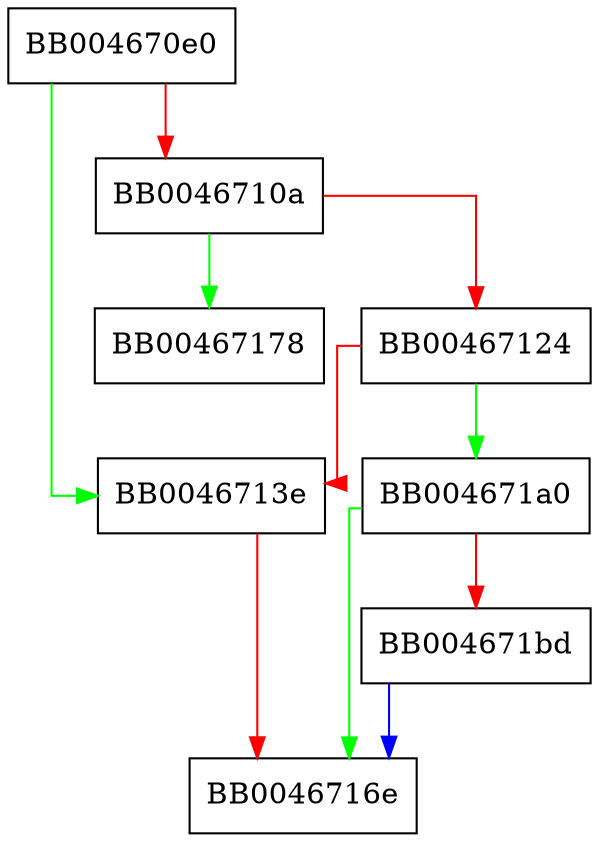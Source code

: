 digraph load_cert_pass {
  node [shape="box"];
  graph [splines=ortho];
  BB004670e0 -> BB0046713e [color="green"];
  BB004670e0 -> BB0046710a [color="red"];
  BB0046710a -> BB00467178 [color="green"];
  BB0046710a -> BB00467124 [color="red"];
  BB00467124 -> BB004671a0 [color="green"];
  BB00467124 -> BB0046713e [color="red"];
  BB0046713e -> BB0046716e [color="red"];
  BB004671a0 -> BB0046716e [color="green"];
  BB004671a0 -> BB004671bd [color="red"];
  BB004671bd -> BB0046716e [color="blue"];
}